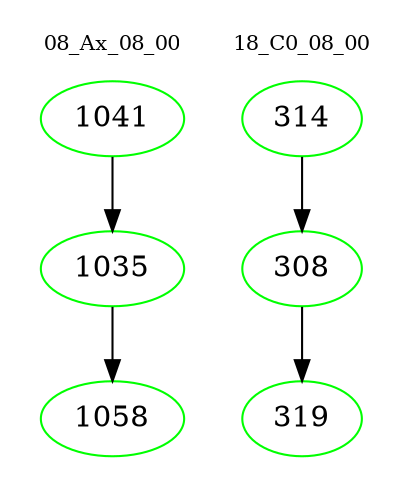 digraph{
subgraph cluster_0 {
color = white
label = "08_Ax_08_00";
fontsize=10;
T0_1041 [label="1041", color="green"]
T0_1041 -> T0_1035 [color="black"]
T0_1035 [label="1035", color="green"]
T0_1035 -> T0_1058 [color="black"]
T0_1058 [label="1058", color="green"]
}
subgraph cluster_1 {
color = white
label = "18_C0_08_00";
fontsize=10;
T1_314 [label="314", color="green"]
T1_314 -> T1_308 [color="black"]
T1_308 [label="308", color="green"]
T1_308 -> T1_319 [color="black"]
T1_319 [label="319", color="green"]
}
}
